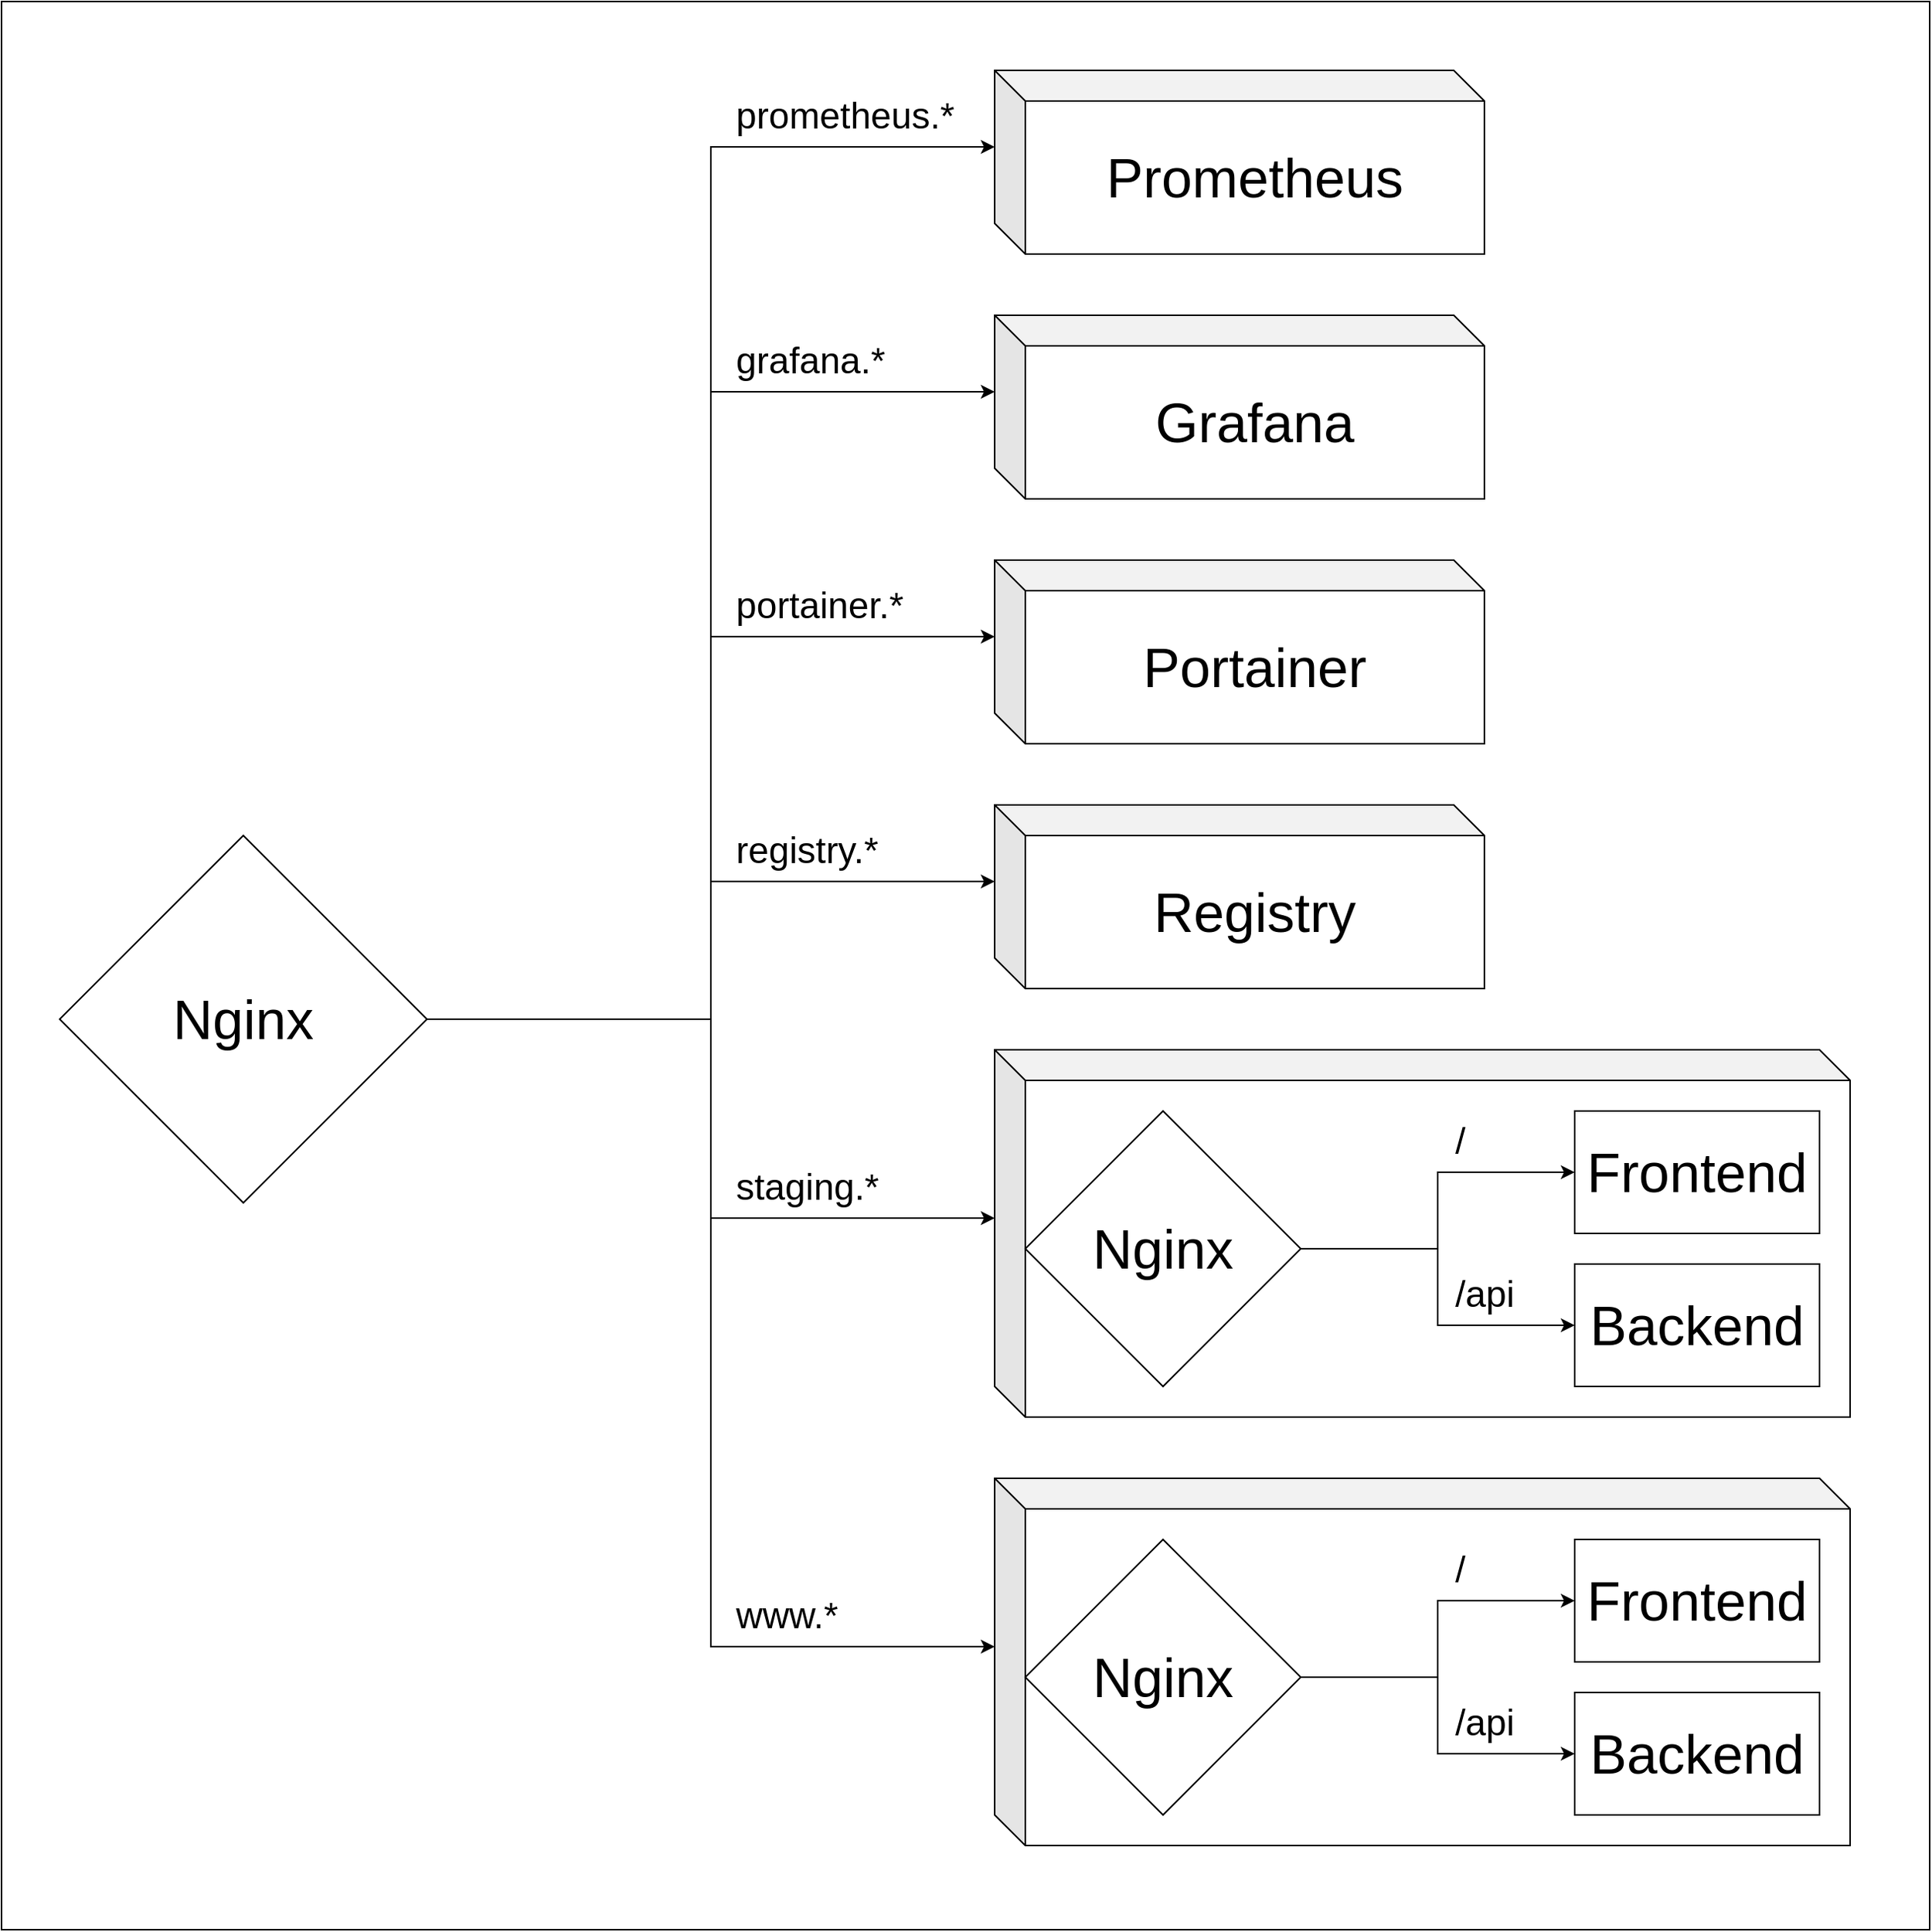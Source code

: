 <mxfile version="20.2.3" type="device"><diagram id="7rzKOhGrQdw2_fLFHdYq" name="Page-1"><mxGraphModel dx="3594" dy="3867" grid="1" gridSize="10" guides="1" tooltips="1" connect="1" arrows="1" fold="1" page="1" pageScale="1" pageWidth="1654" pageHeight="2336" math="0" shadow="0"><root><mxCell id="0"/><mxCell id="1" parent="0"/><mxCell id="U7ZM67yO15bYXlQHiwfE-1" value="" style="whiteSpace=wrap;html=1;aspect=fixed;" vertex="1" parent="1"><mxGeometry x="2" y="-5" width="1260" height="1260" as="geometry"/></mxCell><mxCell id="LDRcs0chpV-sylPaHJwy-18" style="edgeStyle=orthogonalEdgeStyle;rounded=0;orthogonalLoop=1;jettySize=auto;html=1;entryX=0;entryY=0;entryDx=0;entryDy=50.0;entryPerimeter=0;fontSize=36;" parent="1" source="LDRcs0chpV-sylPaHJwy-2" target="LDRcs0chpV-sylPaHJwy-7" edge="1"><mxGeometry relative="1" as="geometry"/></mxCell><mxCell id="LDRcs0chpV-sylPaHJwy-19" style="edgeStyle=orthogonalEdgeStyle;rounded=0;orthogonalLoop=1;jettySize=auto;html=1;entryX=0;entryY=0;entryDx=0;entryDy=50.0;entryPerimeter=0;fontSize=36;" parent="1" source="LDRcs0chpV-sylPaHJwy-2" target="LDRcs0chpV-sylPaHJwy-4" edge="1"><mxGeometry relative="1" as="geometry"/></mxCell><mxCell id="LDRcs0chpV-sylPaHJwy-20" style="edgeStyle=orthogonalEdgeStyle;rounded=0;orthogonalLoop=1;jettySize=auto;html=1;entryX=0;entryY=0;entryDx=0;entryDy=50.0;entryPerimeter=0;fontSize=36;" parent="1" source="LDRcs0chpV-sylPaHJwy-2" target="LDRcs0chpV-sylPaHJwy-6" edge="1"><mxGeometry relative="1" as="geometry"/></mxCell><mxCell id="LDRcs0chpV-sylPaHJwy-21" style="edgeStyle=orthogonalEdgeStyle;rounded=0;orthogonalLoop=1;jettySize=auto;html=1;entryX=0;entryY=0;entryDx=0;entryDy=50.0;entryPerimeter=0;fontSize=36;" parent="1" source="LDRcs0chpV-sylPaHJwy-2" target="LDRcs0chpV-sylPaHJwy-8" edge="1"><mxGeometry relative="1" as="geometry"/></mxCell><mxCell id="LDRcs0chpV-sylPaHJwy-22" style="edgeStyle=orthogonalEdgeStyle;rounded=0;orthogonalLoop=1;jettySize=auto;html=1;entryX=0;entryY=0;entryDx=0;entryDy=110.0;entryPerimeter=0;fontSize=36;" parent="1" source="LDRcs0chpV-sylPaHJwy-2" target="LDRcs0chpV-sylPaHJwy-9" edge="1"><mxGeometry relative="1" as="geometry"/></mxCell><mxCell id="LDRcs0chpV-sylPaHJwy-23" style="edgeStyle=orthogonalEdgeStyle;rounded=0;orthogonalLoop=1;jettySize=auto;html=1;entryX=0;entryY=0;entryDx=0;entryDy=110.0;entryPerimeter=0;fontSize=36;" parent="1" source="LDRcs0chpV-sylPaHJwy-2" target="LDRcs0chpV-sylPaHJwy-14" edge="1"><mxGeometry relative="1" as="geometry"/></mxCell><mxCell id="LDRcs0chpV-sylPaHJwy-2" value="&lt;font style=&quot;font-size: 36px;&quot;&gt;Nginx&lt;/font&gt;" style="rhombus;whiteSpace=wrap;html=1;" parent="1" vertex="1"><mxGeometry x="40" y="540" width="240" height="240" as="geometry"/></mxCell><mxCell id="LDRcs0chpV-sylPaHJwy-4" value="Grafana" style="shape=cube;whiteSpace=wrap;html=1;boundedLbl=1;backgroundOutline=1;darkOpacity=0.05;darkOpacity2=0.1;fontSize=36;" parent="1" vertex="1"><mxGeometry x="651" y="200" width="320" height="120" as="geometry"/></mxCell><mxCell id="LDRcs0chpV-sylPaHJwy-6" value="Portainer" style="shape=cube;whiteSpace=wrap;html=1;boundedLbl=1;backgroundOutline=1;darkOpacity=0.05;darkOpacity2=0.1;fontSize=36;" parent="1" vertex="1"><mxGeometry x="651" y="360" width="320" height="120" as="geometry"/></mxCell><mxCell id="LDRcs0chpV-sylPaHJwy-7" value="Prometheus" style="shape=cube;whiteSpace=wrap;html=1;boundedLbl=1;backgroundOutline=1;darkOpacity=0.05;darkOpacity2=0.1;fontSize=36;" parent="1" vertex="1"><mxGeometry x="651" y="40" width="320" height="120" as="geometry"/></mxCell><mxCell id="LDRcs0chpV-sylPaHJwy-8" value="Registry" style="shape=cube;whiteSpace=wrap;html=1;boundedLbl=1;backgroundOutline=1;darkOpacity=0.05;darkOpacity2=0.1;fontSize=36;" parent="1" vertex="1"><mxGeometry x="651" y="520" width="320" height="120" as="geometry"/></mxCell><mxCell id="LDRcs0chpV-sylPaHJwy-9" value="" style="shape=cube;whiteSpace=wrap;html=1;boundedLbl=1;backgroundOutline=1;darkOpacity=0.05;darkOpacity2=0.1;fontSize=36;" parent="1" vertex="1"><mxGeometry x="651" y="680" width="559" height="240" as="geometry"/></mxCell><mxCell id="LDRcs0chpV-sylPaHJwy-30" style="edgeStyle=orthogonalEdgeStyle;rounded=0;orthogonalLoop=1;jettySize=auto;html=1;exitX=1;exitY=0.5;exitDx=0;exitDy=0;entryX=0;entryY=0.5;entryDx=0;entryDy=0;fontSize=24;" parent="1" source="LDRcs0chpV-sylPaHJwy-10" target="LDRcs0chpV-sylPaHJwy-11" edge="1"><mxGeometry relative="1" as="geometry"/></mxCell><mxCell id="LDRcs0chpV-sylPaHJwy-31" style="edgeStyle=orthogonalEdgeStyle;rounded=0;orthogonalLoop=1;jettySize=auto;html=1;entryX=0;entryY=0.5;entryDx=0;entryDy=0;fontSize=24;" parent="1" source="LDRcs0chpV-sylPaHJwy-10" target="LDRcs0chpV-sylPaHJwy-12" edge="1"><mxGeometry relative="1" as="geometry"/></mxCell><mxCell id="LDRcs0chpV-sylPaHJwy-10" value="Nginx" style="rhombus;whiteSpace=wrap;html=1;fontSize=36;" parent="1" vertex="1"><mxGeometry x="671" y="720" width="180" height="180" as="geometry"/></mxCell><mxCell id="LDRcs0chpV-sylPaHJwy-11" value="Frontend" style="rounded=0;whiteSpace=wrap;html=1;fontSize=36;" parent="1" vertex="1"><mxGeometry x="1030" y="720" width="160" height="80" as="geometry"/></mxCell><mxCell id="LDRcs0chpV-sylPaHJwy-12" value="Backend" style="rounded=0;whiteSpace=wrap;html=1;fontSize=36;" parent="1" vertex="1"><mxGeometry x="1030" y="820" width="160" height="80" as="geometry"/></mxCell><mxCell id="LDRcs0chpV-sylPaHJwy-14" value="" style="shape=cube;whiteSpace=wrap;html=1;boundedLbl=1;backgroundOutline=1;darkOpacity=0.05;darkOpacity2=0.1;fontSize=36;" parent="1" vertex="1"><mxGeometry x="651" y="960" width="559" height="240" as="geometry"/></mxCell><mxCell id="LDRcs0chpV-sylPaHJwy-32" style="edgeStyle=orthogonalEdgeStyle;rounded=0;orthogonalLoop=1;jettySize=auto;html=1;exitX=1;exitY=0.5;exitDx=0;exitDy=0;entryX=0;entryY=0.5;entryDx=0;entryDy=0;fontSize=24;" parent="1" source="LDRcs0chpV-sylPaHJwy-15" target="LDRcs0chpV-sylPaHJwy-16" edge="1"><mxGeometry relative="1" as="geometry"/></mxCell><mxCell id="LDRcs0chpV-sylPaHJwy-33" style="edgeStyle=orthogonalEdgeStyle;rounded=0;orthogonalLoop=1;jettySize=auto;html=1;entryX=0;entryY=0.5;entryDx=0;entryDy=0;fontSize=24;" parent="1" source="LDRcs0chpV-sylPaHJwy-15" target="LDRcs0chpV-sylPaHJwy-17" edge="1"><mxGeometry relative="1" as="geometry"/></mxCell><mxCell id="LDRcs0chpV-sylPaHJwy-15" value="Nginx" style="rhombus;whiteSpace=wrap;html=1;fontSize=36;" parent="1" vertex="1"><mxGeometry x="671" y="1000" width="180" height="180" as="geometry"/></mxCell><mxCell id="LDRcs0chpV-sylPaHJwy-16" value="Frontend" style="rounded=0;whiteSpace=wrap;html=1;fontSize=36;" parent="1" vertex="1"><mxGeometry x="1030" y="1000" width="160" height="80" as="geometry"/></mxCell><mxCell id="LDRcs0chpV-sylPaHJwy-17" value="Backend" style="rounded=0;whiteSpace=wrap;html=1;fontSize=36;" parent="1" vertex="1"><mxGeometry x="1030" y="1100" width="160" height="80" as="geometry"/></mxCell><mxCell id="LDRcs0chpV-sylPaHJwy-24" value="&lt;font style=&quot;font-size: 24px;&quot;&gt;prometheus.*&lt;/font&gt;" style="text;html=1;resizable=0;autosize=1;align=left;verticalAlign=middle;points=[];fillColor=none;strokeColor=none;rounded=0;fontSize=36;" parent="1" vertex="1"><mxGeometry x="480" y="40" width="160" height="50" as="geometry"/></mxCell><mxCell id="LDRcs0chpV-sylPaHJwy-25" value="&lt;font style=&quot;font-size: 24px;&quot;&gt;grafana.*&lt;/font&gt;" style="text;html=1;resizable=0;autosize=1;align=left;verticalAlign=middle;points=[];fillColor=none;strokeColor=none;rounded=0;fontSize=36;" parent="1" vertex="1"><mxGeometry x="480" y="200" width="110" height="50" as="geometry"/></mxCell><mxCell id="LDRcs0chpV-sylPaHJwy-26" value="&lt;font style=&quot;font-size: 24px;&quot;&gt;portainer.*&lt;/font&gt;" style="text;html=1;resizable=0;autosize=1;align=left;verticalAlign=middle;points=[];fillColor=none;strokeColor=none;rounded=0;fontSize=36;" parent="1" vertex="1"><mxGeometry x="480" y="360" width="120" height="50" as="geometry"/></mxCell><mxCell id="LDRcs0chpV-sylPaHJwy-27" value="&lt;font style=&quot;font-size: 24px;&quot;&gt;registry.*&lt;/font&gt;" style="text;html=1;resizable=0;autosize=1;align=left;verticalAlign=middle;points=[];fillColor=none;strokeColor=none;rounded=0;fontSize=36;" parent="1" vertex="1"><mxGeometry x="480" y="520" width="110" height="50" as="geometry"/></mxCell><mxCell id="LDRcs0chpV-sylPaHJwy-28" value="&lt;font style=&quot;font-size: 24px;&quot;&gt;staging.*&lt;/font&gt;" style="text;html=1;resizable=0;autosize=1;align=left;verticalAlign=middle;points=[];fillColor=none;strokeColor=none;rounded=0;fontSize=36;" parent="1" vertex="1"><mxGeometry x="480" y="740" width="110" height="50" as="geometry"/></mxCell><mxCell id="LDRcs0chpV-sylPaHJwy-29" value="&lt;span style=&quot;font-size: 24px;&quot;&gt;www.*&lt;/span&gt;" style="text;html=1;resizable=0;autosize=1;align=left;verticalAlign=middle;points=[];fillColor=none;strokeColor=none;rounded=0;fontSize=36;" parent="1" vertex="1"><mxGeometry x="480" y="1020" width="80" height="50" as="geometry"/></mxCell><mxCell id="LDRcs0chpV-sylPaHJwy-34" value="&lt;span style=&quot;font-size: 24px;&quot;&gt;/&lt;/span&gt;" style="text;html=1;resizable=0;autosize=1;align=left;verticalAlign=middle;points=[];fillColor=none;strokeColor=none;rounded=0;fontSize=36;" parent="1" vertex="1"><mxGeometry x="950" y="990" width="20" height="50" as="geometry"/></mxCell><mxCell id="LDRcs0chpV-sylPaHJwy-36" value="&lt;span style=&quot;font-size: 24px;&quot;&gt;/api&lt;/span&gt;" style="text;html=1;resizable=0;autosize=1;align=left;verticalAlign=middle;points=[];fillColor=none;strokeColor=none;rounded=0;fontSize=36;" parent="1" vertex="1"><mxGeometry x="950" y="1090" width="50" height="50" as="geometry"/></mxCell><mxCell id="LDRcs0chpV-sylPaHJwy-37" value="&lt;span style=&quot;font-size: 24px;&quot;&gt;/&lt;/span&gt;" style="text;html=1;resizable=0;autosize=1;align=left;verticalAlign=middle;points=[];fillColor=none;strokeColor=none;rounded=0;fontSize=36;" parent="1" vertex="1"><mxGeometry x="950" y="710" width="20" height="50" as="geometry"/></mxCell><mxCell id="LDRcs0chpV-sylPaHJwy-38" value="&lt;span style=&quot;font-size: 24px;&quot;&gt;/api&lt;/span&gt;" style="text;html=1;resizable=0;autosize=1;align=left;verticalAlign=middle;points=[];fillColor=none;strokeColor=none;rounded=0;fontSize=36;" parent="1" vertex="1"><mxGeometry x="950" y="810" width="50" height="50" as="geometry"/></mxCell></root></mxGraphModel></diagram></mxfile>